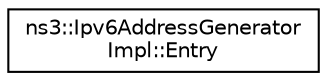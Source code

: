 digraph "Graphical Class Hierarchy"
{
 // LATEX_PDF_SIZE
  edge [fontname="Helvetica",fontsize="10",labelfontname="Helvetica",labelfontsize="10"];
  node [fontname="Helvetica",fontsize="10",shape=record];
  rankdir="LR";
  Node0 [label="ns3::Ipv6AddressGenerator\lImpl::Entry",height=0.2,width=0.4,color="black", fillcolor="white", style="filled",URL="$classns3_1_1_ipv6_address_generator_impl_1_1_entry.html",tooltip="This class holds the allocated addresses."];
}
